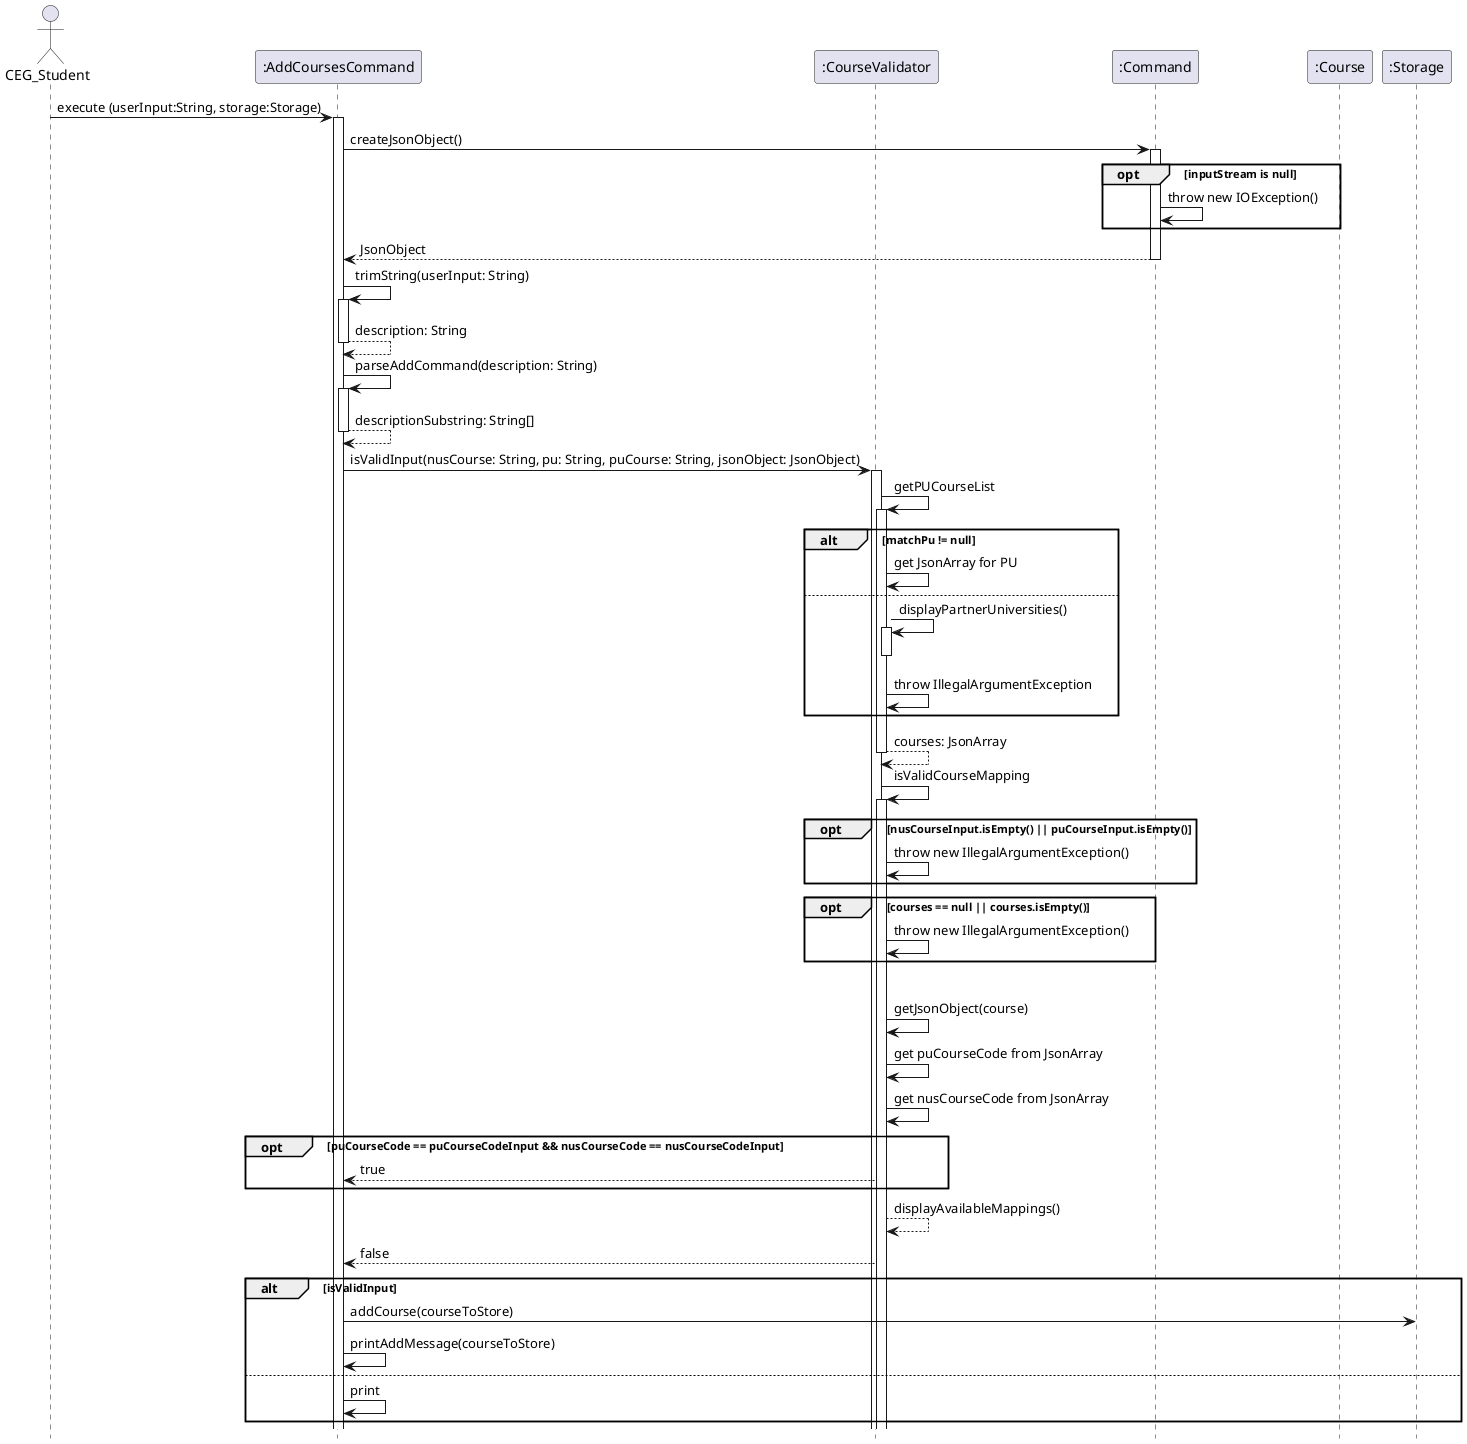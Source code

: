 @startuml
hide footbox

actor CEG_Student
participant ":AddCoursesCommand" as AddCoursesCommand
participant ":CourseValidator" as CourseValidator
participant ":Command" as Command
participant ":Course" as Course
participant ":Storage" as Storage


CEG_Student -> AddCoursesCommand: execute (userInput:String, storage:Storage)
activate AddCoursesCommand

AddCoursesCommand -> Command: createJsonObject()
activate Command

opt inputStream is null
    Command -> Command: throw new IOException()
end

Command --> AddCoursesCommand: JsonObject
deactivate Command

AddCoursesCommand -> AddCoursesCommand:trimString(userInput: String)
activate AddCoursesCommand
return description: String

AddCoursesCommand -> AddCoursesCommand:parseAddCommand(description: String)
activate AddCoursesCommand
return descriptionSubstring: String[]

AddCoursesCommand -> CourseValidator:isValidInput(nusCourse: String, pu: String, puCourse: String, jsonObject: JsonObject)
activate CourseValidator

CourseValidator -> CourseValidator:getPUCourseList
activate CourseValidator

alt matchPu != null
CourseValidator -> CourseValidator: get JsonArray for PU
else
CourseValidator -> CourseValidator:displayPartnerUniversities()
activate CourseValidator
deactivate
CourseValidator -> CourseValidator: throw IllegalArgumentException
end
return courses: JsonArray

CourseValidator -> CourseValidator: isValidCourseMapping
activate CourseValidator

opt nusCourseInput.isEmpty() || puCourseInput.isEmpty()
    CourseValidator -> CourseValidator: throw new IllegalArgumentException()
end
opt courses == null || courses.isEmpty()
    CourseValidator -> CourseValidator: throw new IllegalArgumentException()
end

loop for each course in courses JsonArray
CourseValidator -> CourseValidator:getJsonObject(course)
CourseValidator -> CourseValidator:get puCourseCode from JsonArray
CourseValidator -> CourseValidator:get nusCourseCode from JsonArray

opt puCourseCode == puCourseCodeInput && nusCourseCode == nusCourseCodeInput
    CourseValidator --> AddCoursesCommand: true
end
  CourseValidator --> CourseValidator: displayAvailableMappings()
  CourseValidator --> AddCoursesCommand: false

alt isValidInput
AddCoursesCommand -> Storage :addCourse(courseToStore)
AddCoursesCommand -> AddCoursesCommand: printAddMessage(courseToStore)
else
AddCoursesCommand -> AddCoursesCommand: print
end


@enduml